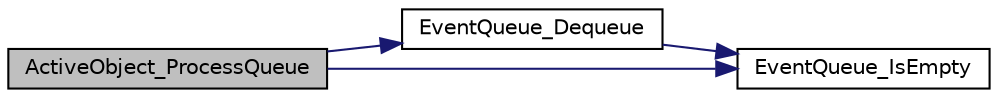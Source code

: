 digraph "ActiveObject_ProcessQueue"
{
 // LATEX_PDF_SIZE
  edge [fontname="Helvetica",fontsize="10",labelfontname="Helvetica",labelfontsize="10"];
  node [fontname="Helvetica",fontsize="10",shape=record];
  rankdir="LR";
  Node1 [label="ActiveObject_ProcessQueue",height=0.2,width=0.4,color="black", fillcolor="grey75", style="filled", fontcolor="black",tooltip="Process the queue of the active object and return an event."];
  Node1 -> Node2 [color="midnightblue",fontsize="10",style="solid",fontname="Helvetica"];
  Node2 [label="EventQueue_Dequeue",height=0.2,width=0.4,color="black", fillcolor="white", style="filled",URL="$event__queue_8c.html#a82710df8bc477fb59cc9a5ed76f49b35",tooltip="Dequeue an event from the queue."];
  Node2 -> Node3 [color="midnightblue",fontsize="10",style="solid",fontname="Helvetica"];
  Node3 [label="EventQueue_IsEmpty",height=0.2,width=0.4,color="black", fillcolor="white", style="filled",URL="$event__queue_8c.html#accd6b7bf1797d4a406c5b83dbbfa3601",tooltip="Check if the queue is empty."];
  Node1 -> Node3 [color="midnightblue",fontsize="10",style="solid",fontname="Helvetica"];
}
